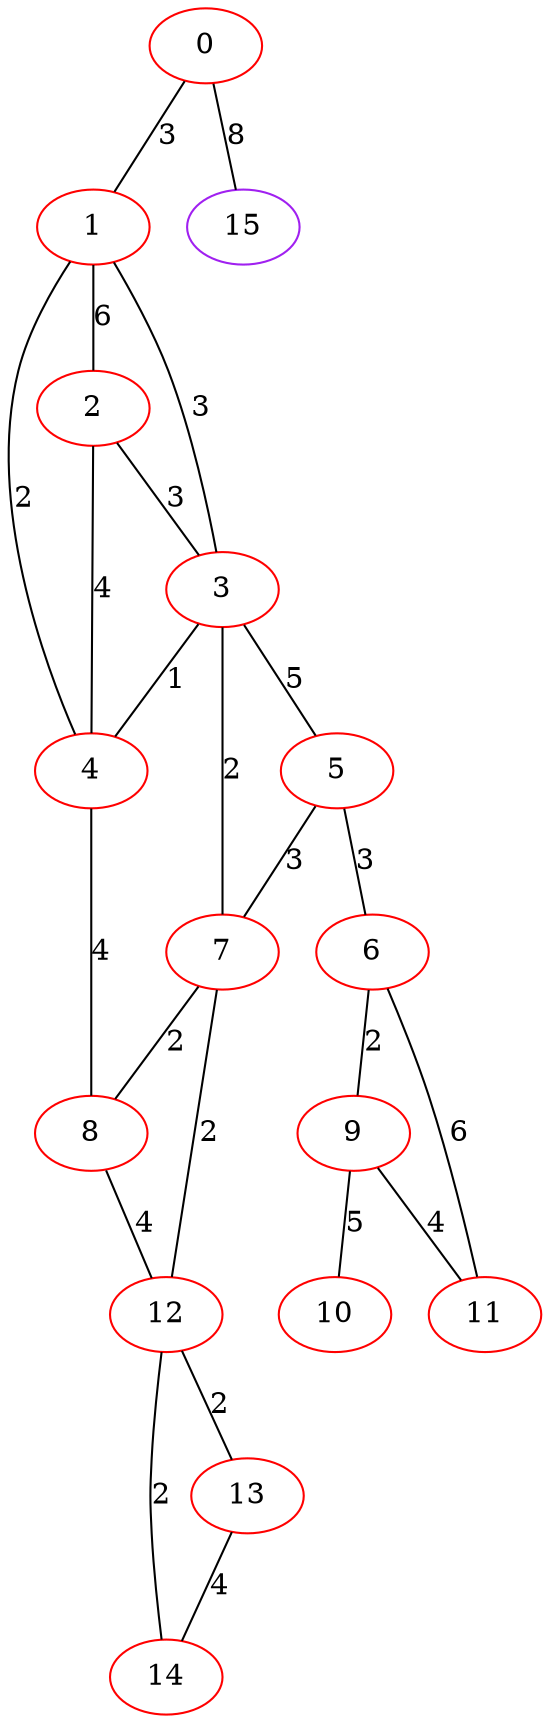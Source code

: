 graph "" {
0 [color=red, weight=1];
1 [color=red, weight=1];
2 [color=red, weight=1];
3 [color=red, weight=1];
4 [color=red, weight=1];
5 [color=red, weight=1];
6 [color=red, weight=1];
7 [color=red, weight=1];
8 [color=red, weight=1];
9 [color=red, weight=1];
10 [color=red, weight=1];
11 [color=red, weight=1];
12 [color=red, weight=1];
13 [color=red, weight=1];
14 [color=red, weight=1];
15 [color=purple, weight=4];
0 -- 1  [key=0, label=3];
0 -- 15  [key=0, label=8];
1 -- 2  [key=0, label=6];
1 -- 3  [key=0, label=3];
1 -- 4  [key=0, label=2];
2 -- 3  [key=0, label=3];
2 -- 4  [key=0, label=4];
3 -- 4  [key=0, label=1];
3 -- 5  [key=0, label=5];
3 -- 7  [key=0, label=2];
4 -- 8  [key=0, label=4];
5 -- 6  [key=0, label=3];
5 -- 7  [key=0, label=3];
6 -- 9  [key=0, label=2];
6 -- 11  [key=0, label=6];
7 -- 8  [key=0, label=2];
7 -- 12  [key=0, label=2];
8 -- 12  [key=0, label=4];
9 -- 10  [key=0, label=5];
9 -- 11  [key=0, label=4];
12 -- 13  [key=0, label=2];
12 -- 14  [key=0, label=2];
13 -- 14  [key=0, label=4];
}
